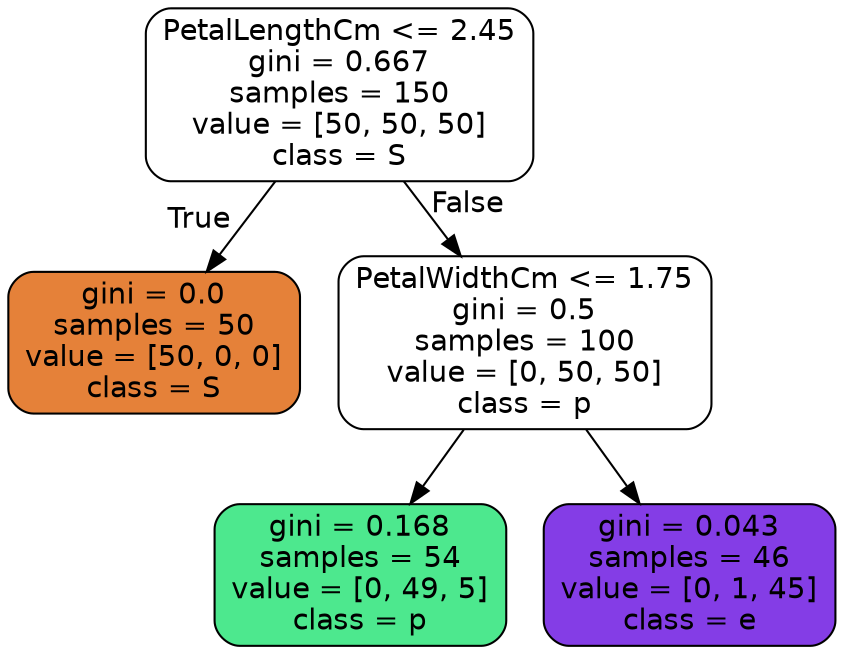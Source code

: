digraph Tree {
node [shape=box, style="filled, rounded", color="black", fontname=helvetica] ;
edge [fontname=helvetica] ;
0 [label="PetalLengthCm <= 2.45\ngini = 0.667\nsamples = 150\nvalue = [50, 50, 50]\nclass = S", fillcolor="#e5813900"] ;
1 [label="gini = 0.0\nsamples = 50\nvalue = [50, 0, 0]\nclass = S", fillcolor="#e58139ff"] ;
0 -> 1 [labeldistance=2.5, labelangle=45, headlabel="True"] ;
2 [label="PetalWidthCm <= 1.75\ngini = 0.5\nsamples = 100\nvalue = [0, 50, 50]\nclass = p", fillcolor="#39e58100"] ;
0 -> 2 [labeldistance=2.5, labelangle=-45, headlabel="False"] ;
3 [label="gini = 0.168\nsamples = 54\nvalue = [0, 49, 5]\nclass = p", fillcolor="#39e581e5"] ;
2 -> 3 ;
4 [label="gini = 0.043\nsamples = 46\nvalue = [0, 1, 45]\nclass = e", fillcolor="#8139e5f9"] ;
2 -> 4 ;
}